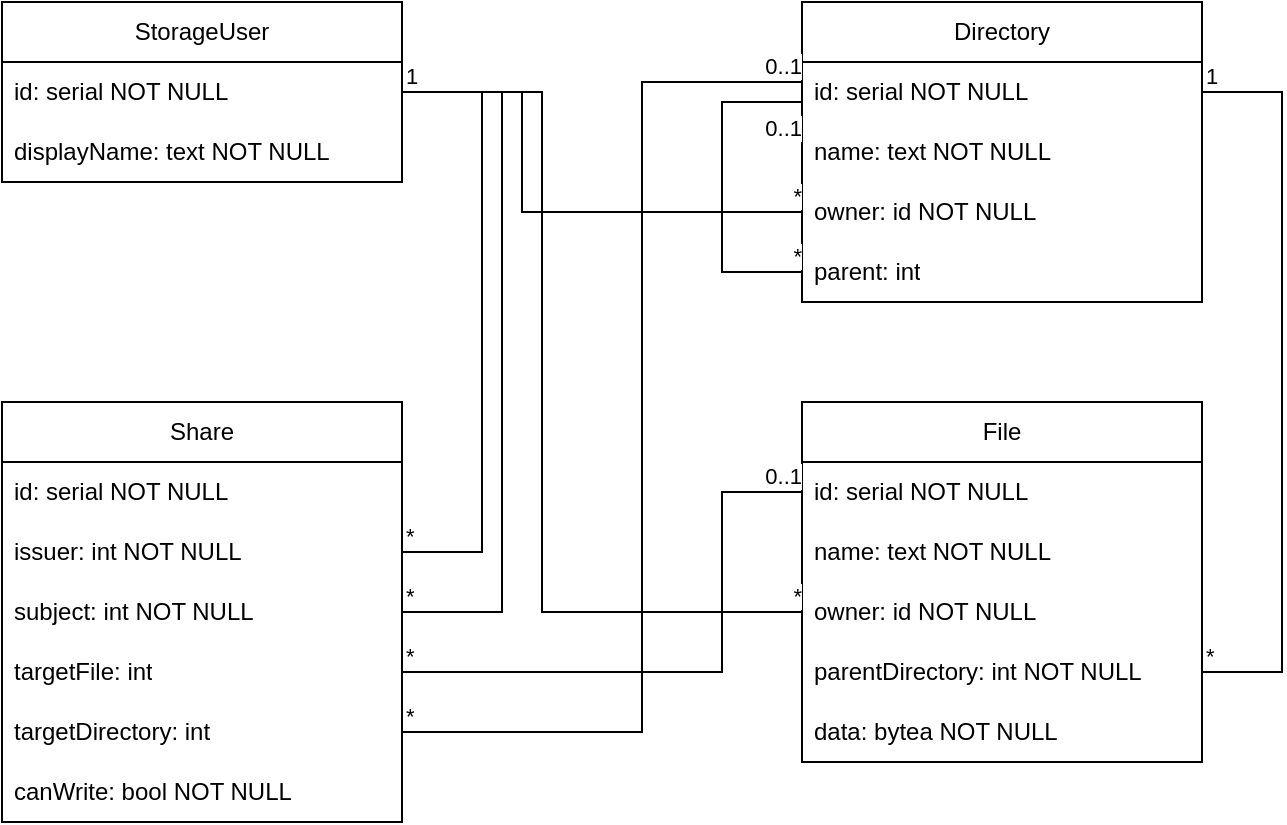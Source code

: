 <mxfile version="20.5.3" type="device"><diagram id="SA_TsuXBz7pgEuIz9iYb" name="Seite-1"><mxGraphModel dx="703" dy="593" grid="1" gridSize="10" guides="1" tooltips="1" connect="1" arrows="1" fold="1" page="1" pageScale="1" pageWidth="827" pageHeight="1169" math="0" shadow="0"><root><mxCell id="0"/><mxCell id="1" parent="0"/><mxCell id="UxKKJHwO2CyS_UUntvFy-1" value="File" style="swimlane;fontStyle=0;childLayout=stackLayout;horizontal=1;startSize=30;horizontalStack=0;resizeParent=1;resizeParentMax=0;resizeLast=0;collapsible=1;marginBottom=0;whiteSpace=wrap;html=1;" parent="1" vertex="1"><mxGeometry x="440" y="240" width="200" height="180" as="geometry"/></mxCell><mxCell id="UxKKJHwO2CyS_UUntvFy-2" value="id: serial NOT NULL" style="text;strokeColor=none;fillColor=none;align=left;verticalAlign=middle;spacingLeft=4;spacingRight=4;overflow=hidden;points=[[0,0.5],[1,0.5]];portConstraint=eastwest;rotatable=0;whiteSpace=wrap;html=1;" parent="UxKKJHwO2CyS_UUntvFy-1" vertex="1"><mxGeometry y="30" width="200" height="30" as="geometry"/></mxCell><mxCell id="UxKKJHwO2CyS_UUntvFy-3" value="name: text NOT NULL" style="text;strokeColor=none;fillColor=none;align=left;verticalAlign=middle;spacingLeft=4;spacingRight=4;overflow=hidden;points=[[0,0.5],[1,0.5]];portConstraint=eastwest;rotatable=0;whiteSpace=wrap;html=1;" parent="UxKKJHwO2CyS_UUntvFy-1" vertex="1"><mxGeometry y="60" width="200" height="30" as="geometry"/></mxCell><mxCell id="UxKKJHwO2CyS_UUntvFy-45" value="owner: id NOT NULL" style="text;strokeColor=none;fillColor=none;align=left;verticalAlign=middle;spacingLeft=4;spacingRight=4;overflow=hidden;points=[[0,0.5],[1,0.5]];portConstraint=eastwest;rotatable=0;whiteSpace=wrap;html=1;" parent="UxKKJHwO2CyS_UUntvFy-1" vertex="1"><mxGeometry y="90" width="200" height="30" as="geometry"/></mxCell><mxCell id="UxKKJHwO2CyS_UUntvFy-4" value="parentDirectory: int NOT NULL" style="text;strokeColor=none;fillColor=none;align=left;verticalAlign=middle;spacingLeft=4;spacingRight=4;overflow=hidden;points=[[0,0.5],[1,0.5]];portConstraint=eastwest;rotatable=0;whiteSpace=wrap;html=1;" parent="UxKKJHwO2CyS_UUntvFy-1" vertex="1"><mxGeometry y="120" width="200" height="30" as="geometry"/></mxCell><mxCell id="UxKKJHwO2CyS_UUntvFy-24" value="data: bytea NOT NULL" style="text;strokeColor=none;fillColor=none;align=left;verticalAlign=middle;spacingLeft=4;spacingRight=4;overflow=hidden;points=[[0,0.5],[1,0.5]];portConstraint=eastwest;rotatable=0;whiteSpace=wrap;html=1;" parent="UxKKJHwO2CyS_UUntvFy-1" vertex="1"><mxGeometry y="150" width="200" height="30" as="geometry"/></mxCell><mxCell id="UxKKJHwO2CyS_UUntvFy-5" value="Directory" style="swimlane;fontStyle=0;childLayout=stackLayout;horizontal=1;startSize=30;horizontalStack=0;resizeParent=1;resizeParentMax=0;resizeLast=0;collapsible=1;marginBottom=0;whiteSpace=wrap;html=1;" parent="1" vertex="1"><mxGeometry x="440" y="40" width="200" height="150" as="geometry"/></mxCell><mxCell id="UxKKJHwO2CyS_UUntvFy-6" value="id: serial NOT NULL" style="text;strokeColor=none;fillColor=none;align=left;verticalAlign=middle;spacingLeft=4;spacingRight=4;overflow=hidden;points=[[0,0.5],[1,0.5]];portConstraint=eastwest;rotatable=0;whiteSpace=wrap;html=1;" parent="UxKKJHwO2CyS_UUntvFy-5" vertex="1"><mxGeometry y="30" width="200" height="30" as="geometry"/></mxCell><mxCell id="UxKKJHwO2CyS_UUntvFy-7" value="name: text NOT NULL" style="text;strokeColor=none;fillColor=none;align=left;verticalAlign=middle;spacingLeft=4;spacingRight=4;overflow=hidden;points=[[0,0.5],[1,0.5]];portConstraint=eastwest;rotatable=0;whiteSpace=wrap;html=1;" parent="UxKKJHwO2CyS_UUntvFy-5" vertex="1"><mxGeometry y="60" width="200" height="30" as="geometry"/></mxCell><mxCell id="UxKKJHwO2CyS_UUntvFy-44" value="owner: id NOT NULL" style="text;strokeColor=none;fillColor=none;align=left;verticalAlign=middle;spacingLeft=4;spacingRight=4;overflow=hidden;points=[[0,0.5],[1,0.5]];portConstraint=eastwest;rotatable=0;whiteSpace=wrap;html=1;" parent="UxKKJHwO2CyS_UUntvFy-5" vertex="1"><mxGeometry y="90" width="200" height="30" as="geometry"/></mxCell><mxCell id="UxKKJHwO2CyS_UUntvFy-8" value="parent: int" style="text;strokeColor=none;fillColor=none;align=left;verticalAlign=middle;spacingLeft=4;spacingRight=4;overflow=hidden;points=[[0,0.5],[1,0.5]];portConstraint=eastwest;rotatable=0;whiteSpace=wrap;html=1;" parent="UxKKJHwO2CyS_UUntvFy-5" vertex="1"><mxGeometry y="120" width="200" height="30" as="geometry"/></mxCell><mxCell id="UxKKJHwO2CyS_UUntvFy-37" value="" style="endArrow=none;html=1;rounded=0;endFill=0;" parent="UxKKJHwO2CyS_UUntvFy-5" source="UxKKJHwO2CyS_UUntvFy-8" edge="1"><mxGeometry relative="1" as="geometry"><mxPoint x="-56" y="540" as="sourcePoint"/><mxPoint y="50" as="targetPoint"/><Array as="points"><mxPoint x="-40" y="135"/><mxPoint x="-40" y="50"/></Array></mxGeometry></mxCell><mxCell id="UxKKJHwO2CyS_UUntvFy-38" value="*" style="edgeLabel;resizable=0;html=1;align=right;verticalAlign=bottom;" parent="UxKKJHwO2CyS_UUntvFy-37" connectable="0" vertex="1"><mxGeometry x="-1" relative="1" as="geometry"/></mxCell><mxCell id="UxKKJHwO2CyS_UUntvFy-39" value="0..1" style="edgeLabel;resizable=0;html=1;align=right;verticalAlign=top;" parent="UxKKJHwO2CyS_UUntvFy-37" connectable="0" vertex="1"><mxGeometry x="1" relative="1" as="geometry"/></mxCell><mxCell id="UxKKJHwO2CyS_UUntvFy-9" value="StorageUser" style="swimlane;fontStyle=0;childLayout=stackLayout;horizontal=1;startSize=30;horizontalStack=0;resizeParent=1;resizeParentMax=0;resizeLast=0;collapsible=1;marginBottom=0;whiteSpace=wrap;html=1;" parent="1" vertex="1"><mxGeometry x="40" y="40" width="200" height="90" as="geometry"/></mxCell><mxCell id="UxKKJHwO2CyS_UUntvFy-10" value="id: serial NOT NULL" style="text;strokeColor=none;fillColor=none;align=left;verticalAlign=middle;spacingLeft=4;spacingRight=4;overflow=hidden;points=[[0,0.5],[1,0.5]];portConstraint=eastwest;rotatable=0;whiteSpace=wrap;html=1;" parent="UxKKJHwO2CyS_UUntvFy-9" vertex="1"><mxGeometry y="30" width="200" height="30" as="geometry"/></mxCell><mxCell id="UxKKJHwO2CyS_UUntvFy-11" value="displayName: text NOT NULL" style="text;strokeColor=none;fillColor=none;align=left;verticalAlign=middle;spacingLeft=4;spacingRight=4;overflow=hidden;points=[[0,0.5],[1,0.5]];portConstraint=eastwest;rotatable=0;whiteSpace=wrap;html=1;" parent="UxKKJHwO2CyS_UUntvFy-9" vertex="1"><mxGeometry y="60" width="200" height="30" as="geometry"/></mxCell><mxCell id="UxKKJHwO2CyS_UUntvFy-13" value="Share" style="swimlane;fontStyle=0;childLayout=stackLayout;horizontal=1;startSize=30;horizontalStack=0;resizeParent=1;resizeParentMax=0;resizeLast=0;collapsible=1;marginBottom=0;whiteSpace=wrap;html=1;" parent="1" vertex="1"><mxGeometry x="40" y="240" width="200" height="210" as="geometry"/></mxCell><mxCell id="UxKKJHwO2CyS_UUntvFy-14" value="id: serial NOT NULL" style="text;strokeColor=none;fillColor=none;align=left;verticalAlign=middle;spacingLeft=4;spacingRight=4;overflow=hidden;points=[[0,0.5],[1,0.5]];portConstraint=eastwest;rotatable=0;whiteSpace=wrap;html=1;" parent="UxKKJHwO2CyS_UUntvFy-13" vertex="1"><mxGeometry y="30" width="200" height="30" as="geometry"/></mxCell><mxCell id="UxKKJHwO2CyS_UUntvFy-18" value="issuer: int NOT NULL" style="text;strokeColor=none;fillColor=none;align=left;verticalAlign=middle;spacingLeft=4;spacingRight=4;overflow=hidden;points=[[0,0.5],[1,0.5]];portConstraint=eastwest;rotatable=0;whiteSpace=wrap;html=1;" parent="UxKKJHwO2CyS_UUntvFy-13" vertex="1"><mxGeometry y="60" width="200" height="30" as="geometry"/></mxCell><mxCell id="UxKKJHwO2CyS_UUntvFy-19" value="subject: int NOT NULL" style="text;strokeColor=none;fillColor=none;align=left;verticalAlign=middle;spacingLeft=4;spacingRight=4;overflow=hidden;points=[[0,0.5],[1,0.5]];portConstraint=eastwest;rotatable=0;whiteSpace=wrap;html=1;" parent="UxKKJHwO2CyS_UUntvFy-13" vertex="1"><mxGeometry y="90" width="200" height="30" as="geometry"/></mxCell><mxCell id="UxKKJHwO2CyS_UUntvFy-17" value="targetFile: int" style="text;strokeColor=none;fillColor=none;align=left;verticalAlign=middle;spacingLeft=4;spacingRight=4;overflow=hidden;points=[[0,0.5],[1,0.5]];portConstraint=eastwest;rotatable=0;whiteSpace=wrap;html=1;" parent="UxKKJHwO2CyS_UUntvFy-13" vertex="1"><mxGeometry y="120" width="200" height="30" as="geometry"/></mxCell><mxCell id="UxKKJHwO2CyS_UUntvFy-16" value="targetDirectory: int" style="text;strokeColor=none;fillColor=none;align=left;verticalAlign=middle;spacingLeft=4;spacingRight=4;overflow=hidden;points=[[0,0.5],[1,0.5]];portConstraint=eastwest;rotatable=0;whiteSpace=wrap;html=1;" parent="UxKKJHwO2CyS_UUntvFy-13" vertex="1"><mxGeometry y="150" width="200" height="30" as="geometry"/></mxCell><mxCell id="hQOVc1WOOjiJGeHiyIxn-1" value="canWrite: bool NOT NULL" style="text;strokeColor=none;fillColor=none;align=left;verticalAlign=middle;spacingLeft=4;spacingRight=4;overflow=hidden;points=[[0,0.5],[1,0.5]];portConstraint=eastwest;rotatable=0;whiteSpace=wrap;html=1;" vertex="1" parent="UxKKJHwO2CyS_UUntvFy-13"><mxGeometry y="180" width="200" height="30" as="geometry"/></mxCell><mxCell id="UxKKJHwO2CyS_UUntvFy-20" value="" style="endArrow=none;html=1;rounded=0;endFill=0;" parent="1" source="UxKKJHwO2CyS_UUntvFy-10" target="UxKKJHwO2CyS_UUntvFy-18" edge="1"><mxGeometry relative="1" as="geometry"><mxPoint x="350" y="490" as="sourcePoint"/><mxPoint x="510" y="490" as="targetPoint"/><Array as="points"><mxPoint x="280" y="85"/><mxPoint x="280" y="315"/></Array></mxGeometry></mxCell><mxCell id="UxKKJHwO2CyS_UUntvFy-22" value="1" style="edgeLabel;resizable=0;html=1;align=left;verticalAlign=bottom;" parent="UxKKJHwO2CyS_UUntvFy-20" connectable="0" vertex="1"><mxGeometry x="-1" relative="1" as="geometry"/></mxCell><mxCell id="UxKKJHwO2CyS_UUntvFy-23" value="*" style="edgeLabel;resizable=0;html=1;align=left;verticalAlign=bottom;" parent="UxKKJHwO2CyS_UUntvFy-20" connectable="0" vertex="1"><mxGeometry x="1" relative="1" as="geometry"/></mxCell><mxCell id="UxKKJHwO2CyS_UUntvFy-25" value="" style="endArrow=none;html=1;rounded=0;endFill=0;" parent="1" source="UxKKJHwO2CyS_UUntvFy-10" target="UxKKJHwO2CyS_UUntvFy-19" edge="1"><mxGeometry relative="1" as="geometry"><mxPoint x="344" y="490" as="sourcePoint"/><mxPoint x="504" y="490" as="targetPoint"/><Array as="points"><mxPoint x="290" y="85"/><mxPoint x="290" y="345"/></Array></mxGeometry></mxCell><mxCell id="UxKKJHwO2CyS_UUntvFy-26" value="1" style="edgeLabel;resizable=0;html=1;align=left;verticalAlign=bottom;" parent="UxKKJHwO2CyS_UUntvFy-25" connectable="0" vertex="1"><mxGeometry x="-1" relative="1" as="geometry"/></mxCell><mxCell id="UxKKJHwO2CyS_UUntvFy-27" value="*" style="edgeLabel;resizable=0;html=1;align=left;verticalAlign=bottom;" parent="UxKKJHwO2CyS_UUntvFy-25" connectable="0" vertex="1"><mxGeometry x="1" relative="1" as="geometry"/></mxCell><mxCell id="UxKKJHwO2CyS_UUntvFy-28" value="" style="endArrow=none;html=1;rounded=0;endFill=0;" parent="1" target="UxKKJHwO2CyS_UUntvFy-16" edge="1"><mxGeometry relative="1" as="geometry"><mxPoint x="440" y="80" as="sourcePoint"/><mxPoint x="500" y="510" as="targetPoint"/><Array as="points"><mxPoint x="360" y="80"/><mxPoint x="360" y="405"/></Array></mxGeometry></mxCell><mxCell id="UxKKJHwO2CyS_UUntvFy-29" value="0..1" style="edgeLabel;resizable=0;html=1;align=right;verticalAlign=bottom;" parent="UxKKJHwO2CyS_UUntvFy-28" connectable="0" vertex="1"><mxGeometry x="-1" relative="1" as="geometry"><mxPoint as="offset"/></mxGeometry></mxCell><mxCell id="UxKKJHwO2CyS_UUntvFy-30" value="*" style="edgeLabel;resizable=0;html=1;align=left;verticalAlign=bottom;" parent="UxKKJHwO2CyS_UUntvFy-28" connectable="0" vertex="1"><mxGeometry x="1" relative="1" as="geometry"/></mxCell><mxCell id="UxKKJHwO2CyS_UUntvFy-31" value="" style="endArrow=none;html=1;rounded=0;endFill=0;" parent="1" source="UxKKJHwO2CyS_UUntvFy-2" target="UxKKJHwO2CyS_UUntvFy-17" edge="1"><mxGeometry relative="1" as="geometry"><mxPoint x="320" y="450" as="sourcePoint"/><mxPoint x="480" y="450" as="targetPoint"/><Array as="points"><mxPoint x="400" y="285"/><mxPoint x="400" y="375"/></Array></mxGeometry></mxCell><mxCell id="UxKKJHwO2CyS_UUntvFy-32" value="0..1" style="edgeLabel;resizable=0;html=1;align=right;verticalAlign=bottom;" parent="UxKKJHwO2CyS_UUntvFy-31" connectable="0" vertex="1"><mxGeometry x="-1" relative="1" as="geometry"/></mxCell><mxCell id="UxKKJHwO2CyS_UUntvFy-33" value="*" style="edgeLabel;resizable=0;html=1;align=left;verticalAlign=bottom;" parent="UxKKJHwO2CyS_UUntvFy-31" connectable="0" vertex="1"><mxGeometry x="1" relative="1" as="geometry"/></mxCell><mxCell id="UxKKJHwO2CyS_UUntvFy-40" value="" style="endArrow=none;html=1;rounded=0;endFill=0;" parent="1" source="UxKKJHwO2CyS_UUntvFy-4" target="UxKKJHwO2CyS_UUntvFy-6" edge="1"><mxGeometry relative="1" as="geometry"><mxPoint x="540" y="584" as="sourcePoint"/><mxPoint x="770" y="260" as="targetPoint"/><Array as="points"><mxPoint x="680" y="375"/><mxPoint x="680" y="85"/></Array></mxGeometry></mxCell><mxCell id="UxKKJHwO2CyS_UUntvFy-41" value="*" style="edgeLabel;resizable=0;html=1;align=left;verticalAlign=bottom;" parent="UxKKJHwO2CyS_UUntvFy-40" connectable="0" vertex="1"><mxGeometry x="-1" relative="1" as="geometry"/></mxCell><mxCell id="UxKKJHwO2CyS_UUntvFy-42" value="1" style="edgeLabel;resizable=0;html=1;align=left;verticalAlign=bottom;" parent="UxKKJHwO2CyS_UUntvFy-40" connectable="0" vertex="1"><mxGeometry x="1" relative="1" as="geometry"/></mxCell><mxCell id="UxKKJHwO2CyS_UUntvFy-46" value="" style="endArrow=none;html=1;rounded=0;endFill=0;" parent="1" source="UxKKJHwO2CyS_UUntvFy-44" target="UxKKJHwO2CyS_UUntvFy-10" edge="1"><mxGeometry relative="1" as="geometry"><mxPoint x="280" y="770" as="sourcePoint"/><mxPoint x="280" y="480" as="targetPoint"/><Array as="points"><mxPoint x="300" y="145"/><mxPoint x="300" y="85"/></Array></mxGeometry></mxCell><mxCell id="UxKKJHwO2CyS_UUntvFy-47" value="*" style="edgeLabel;resizable=0;html=1;align=right;verticalAlign=bottom;" parent="UxKKJHwO2CyS_UUntvFy-46" connectable="0" vertex="1"><mxGeometry x="-1" relative="1" as="geometry"/></mxCell><mxCell id="UxKKJHwO2CyS_UUntvFy-48" value="1" style="edgeLabel;resizable=0;html=1;align=left;verticalAlign=bottom;" parent="UxKKJHwO2CyS_UUntvFy-46" connectable="0" vertex="1"><mxGeometry x="1" relative="1" as="geometry"/></mxCell><mxCell id="UxKKJHwO2CyS_UUntvFy-49" value="" style="endArrow=none;html=1;rounded=0;endFill=0;" parent="1" source="UxKKJHwO2CyS_UUntvFy-45" target="UxKKJHwO2CyS_UUntvFy-10" edge="1"><mxGeometry relative="1" as="geometry"><mxPoint x="490" y="155" as="sourcePoint"/><mxPoint x="250" y="95" as="targetPoint"/><Array as="points"><mxPoint x="310" y="345"/><mxPoint x="310" y="85"/></Array></mxGeometry></mxCell><mxCell id="UxKKJHwO2CyS_UUntvFy-50" value="*" style="edgeLabel;resizable=0;html=1;align=right;verticalAlign=bottom;" parent="UxKKJHwO2CyS_UUntvFy-49" connectable="0" vertex="1"><mxGeometry x="-1" relative="1" as="geometry"/></mxCell><mxCell id="UxKKJHwO2CyS_UUntvFy-51" value="1" style="edgeLabel;resizable=0;html=1;align=left;verticalAlign=bottom;" parent="UxKKJHwO2CyS_UUntvFy-49" connectable="0" vertex="1"><mxGeometry x="1" relative="1" as="geometry"/></mxCell></root></mxGraphModel></diagram></mxfile>